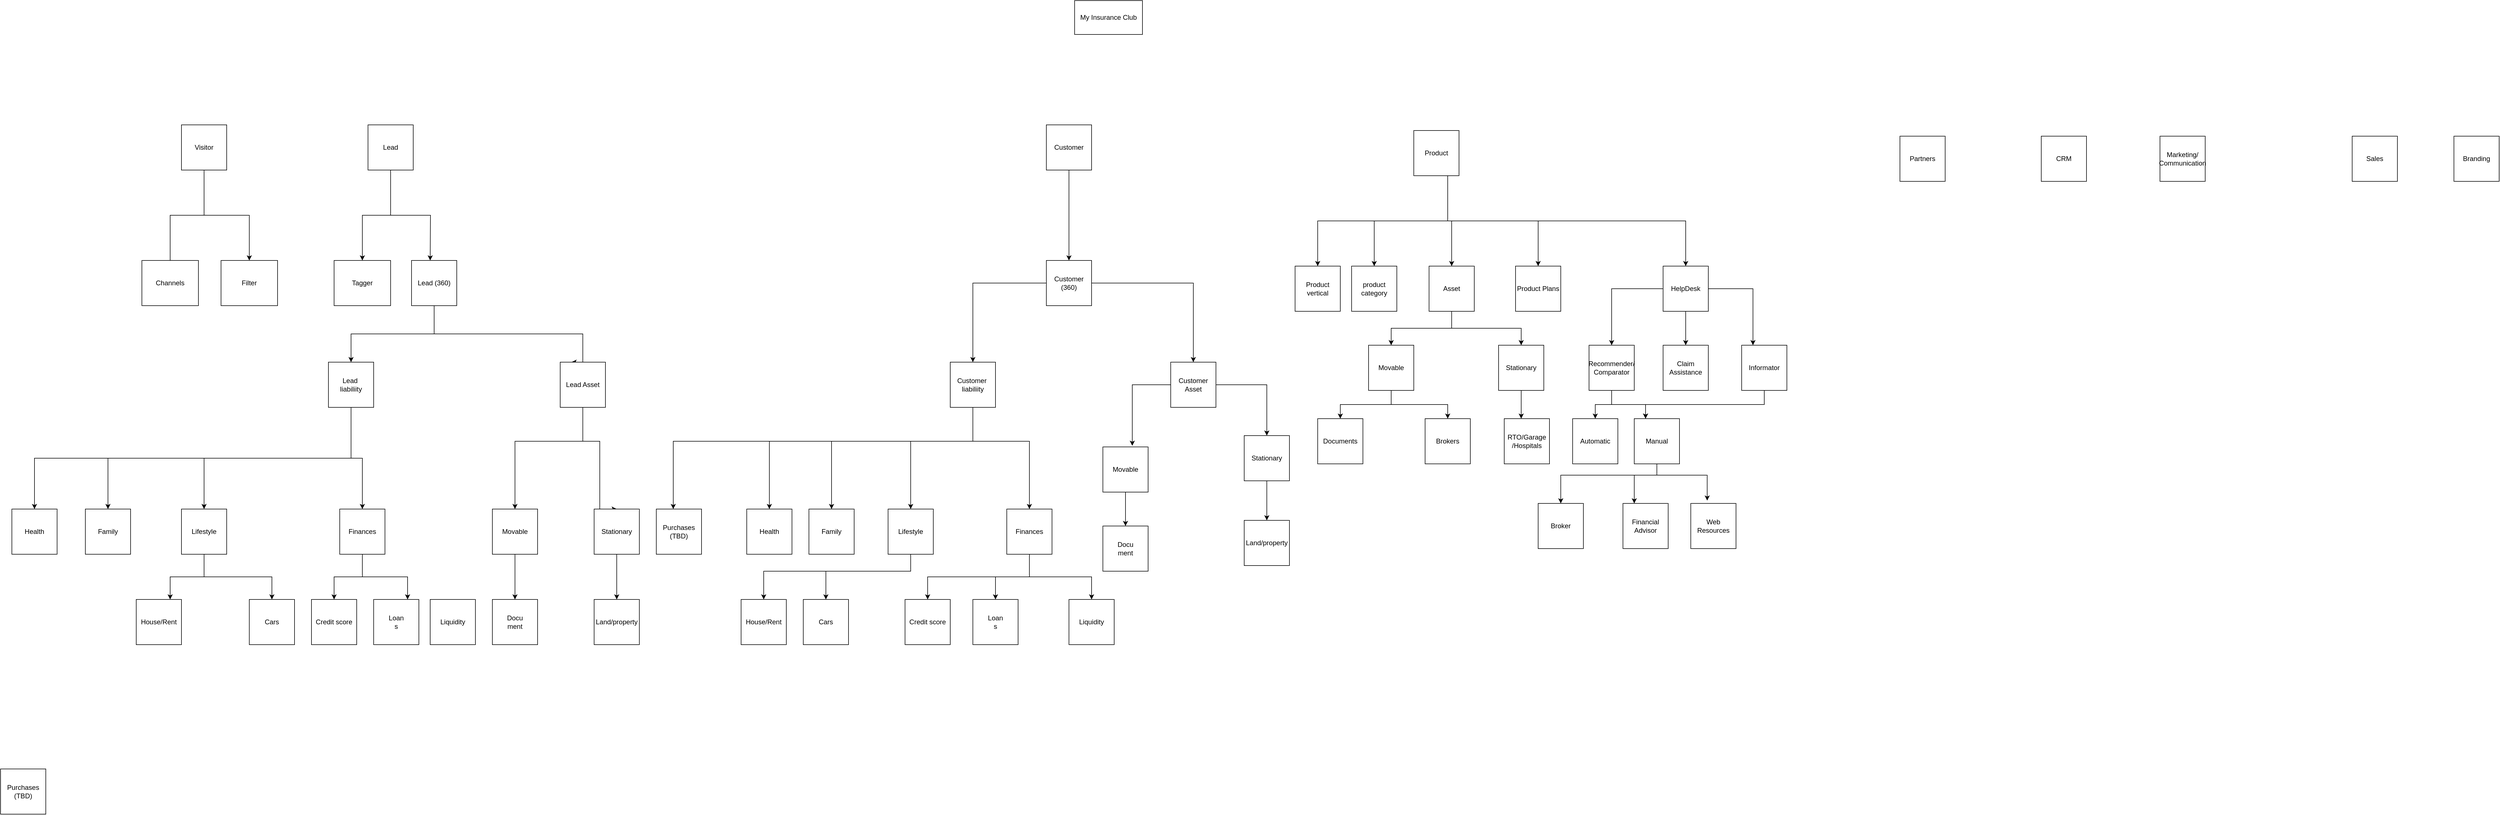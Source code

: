 <mxfile version="14.9.2" type="github">
  <diagram id="mZdlwU7jlDLjAiMPSqdT" name="Page-1">
    <mxGraphModel dx="2840" dy="614" grid="1" gridSize="10" guides="1" tooltips="1" connect="1" arrows="1" fold="1" page="1" pageScale="1" pageWidth="827" pageHeight="1169" math="0" shadow="0">
      <root>
        <mxCell id="0" />
        <mxCell id="1" parent="0" />
        <mxCell id="q9cqNyUcdMTlX4wkFxrB-41" style="edgeStyle=orthogonalEdgeStyle;rounded=0;orthogonalLoop=1;jettySize=auto;html=1;" edge="1" parent="1">
          <mxGeometry relative="1" as="geometry">
            <mxPoint x="-780" y="390" as="sourcePoint" />
            <mxPoint x="-840" y="500" as="targetPoint" />
            <Array as="points">
              <mxPoint x="-780" y="400" />
              <mxPoint x="-840" y="400" />
            </Array>
          </mxGeometry>
        </mxCell>
        <mxCell id="q9cqNyUcdMTlX4wkFxrB-42" style="edgeStyle=orthogonalEdgeStyle;rounded=0;orthogonalLoop=1;jettySize=auto;html=1;exitX=0.5;exitY=1;exitDx=0;exitDy=0;" edge="1" parent="1" source="q9cqNyUcdMTlX4wkFxrB-11" target="q9cqNyUcdMTlX4wkFxrB-38">
          <mxGeometry relative="1" as="geometry" />
        </mxCell>
        <mxCell id="q9cqNyUcdMTlX4wkFxrB-11" value="Visitor" style="rounded=0;whiteSpace=wrap;html=1;" vertex="1" parent="1">
          <mxGeometry x="-820" y="240" width="80" height="80" as="geometry" />
        </mxCell>
        <mxCell id="q9cqNyUcdMTlX4wkFxrB-70" style="edgeStyle=orthogonalEdgeStyle;rounded=0;orthogonalLoop=1;jettySize=auto;html=1;exitX=0.5;exitY=1;exitDx=0;exitDy=0;" edge="1" parent="1" source="q9cqNyUcdMTlX4wkFxrB-13" target="q9cqNyUcdMTlX4wkFxrB-49">
          <mxGeometry relative="1" as="geometry" />
        </mxCell>
        <mxCell id="q9cqNyUcdMTlX4wkFxrB-13" value="Customer" style="whiteSpace=wrap;html=1;aspect=fixed;" vertex="1" parent="1">
          <mxGeometry x="710" y="240" width="80" height="80" as="geometry" />
        </mxCell>
        <mxCell id="q9cqNyUcdMTlX4wkFxrB-14" value="My Insurance Club" style="rounded=0;whiteSpace=wrap;html=1;" vertex="1" parent="1">
          <mxGeometry x="760" y="20" width="120" height="60" as="geometry" />
        </mxCell>
        <mxCell id="q9cqNyUcdMTlX4wkFxrB-62" style="edgeStyle=orthogonalEdgeStyle;rounded=0;orthogonalLoop=1;jettySize=auto;html=1;exitX=0.75;exitY=1;exitDx=0;exitDy=0;" edge="1" parent="1" source="q9cqNyUcdMTlX4wkFxrB-16" target="q9cqNyUcdMTlX4wkFxrB-53">
          <mxGeometry relative="1" as="geometry" />
        </mxCell>
        <mxCell id="q9cqNyUcdMTlX4wkFxrB-63" style="edgeStyle=orthogonalEdgeStyle;rounded=0;orthogonalLoop=1;jettySize=auto;html=1;exitX=0.75;exitY=1;exitDx=0;exitDy=0;" edge="1" parent="1" source="q9cqNyUcdMTlX4wkFxrB-16" target="q9cqNyUcdMTlX4wkFxrB-54">
          <mxGeometry relative="1" as="geometry" />
        </mxCell>
        <mxCell id="q9cqNyUcdMTlX4wkFxrB-64" style="edgeStyle=orthogonalEdgeStyle;rounded=0;orthogonalLoop=1;jettySize=auto;html=1;exitX=0.75;exitY=1;exitDx=0;exitDy=0;" edge="1" parent="1" source="q9cqNyUcdMTlX4wkFxrB-16" target="q9cqNyUcdMTlX4wkFxrB-55">
          <mxGeometry relative="1" as="geometry">
            <Array as="points">
              <mxPoint x="1420" y="410" />
              <mxPoint x="1427" y="410" />
            </Array>
          </mxGeometry>
        </mxCell>
        <mxCell id="q9cqNyUcdMTlX4wkFxrB-65" style="edgeStyle=orthogonalEdgeStyle;rounded=0;orthogonalLoop=1;jettySize=auto;html=1;exitX=0.75;exitY=1;exitDx=0;exitDy=0;" edge="1" parent="1" source="q9cqNyUcdMTlX4wkFxrB-16" target="q9cqNyUcdMTlX4wkFxrB-61">
          <mxGeometry relative="1" as="geometry">
            <Array as="points">
              <mxPoint x="1420" y="410" />
              <mxPoint x="1580" y="410" />
            </Array>
          </mxGeometry>
        </mxCell>
        <mxCell id="q9cqNyUcdMTlX4wkFxrB-92" style="edgeStyle=orthogonalEdgeStyle;rounded=0;orthogonalLoop=1;jettySize=auto;html=1;" edge="1" parent="1" source="q9cqNyUcdMTlX4wkFxrB-16" target="q9cqNyUcdMTlX4wkFxrB-75">
          <mxGeometry relative="1" as="geometry">
            <Array as="points">
              <mxPoint x="1420" y="410" />
              <mxPoint x="1841" y="410" />
            </Array>
          </mxGeometry>
        </mxCell>
        <mxCell id="q9cqNyUcdMTlX4wkFxrB-16" value="Product" style="whiteSpace=wrap;html=1;aspect=fixed;" vertex="1" parent="1">
          <mxGeometry x="1360" y="250" width="80" height="80" as="geometry" />
        </mxCell>
        <mxCell id="q9cqNyUcdMTlX4wkFxrB-17" value="Partners" style="whiteSpace=wrap;html=1;aspect=fixed;" vertex="1" parent="1">
          <mxGeometry x="2220" y="260" width="80" height="80" as="geometry" />
        </mxCell>
        <mxCell id="q9cqNyUcdMTlX4wkFxrB-68" style="edgeStyle=orthogonalEdgeStyle;rounded=0;orthogonalLoop=1;jettySize=auto;html=1;exitX=0.5;exitY=1;exitDx=0;exitDy=0;entryX=0.5;entryY=0;entryDx=0;entryDy=0;" edge="1" parent="1" source="q9cqNyUcdMTlX4wkFxrB-18" target="q9cqNyUcdMTlX4wkFxrB-43">
          <mxGeometry relative="1" as="geometry" />
        </mxCell>
        <mxCell id="q9cqNyUcdMTlX4wkFxrB-69" style="edgeStyle=orthogonalEdgeStyle;rounded=0;orthogonalLoop=1;jettySize=auto;html=1;exitX=0.5;exitY=1;exitDx=0;exitDy=0;" edge="1" parent="1" source="q9cqNyUcdMTlX4wkFxrB-18">
          <mxGeometry relative="1" as="geometry">
            <mxPoint x="-380" y="480" as="targetPoint" />
          </mxGeometry>
        </mxCell>
        <mxCell id="q9cqNyUcdMTlX4wkFxrB-18" value="Lead" style="whiteSpace=wrap;html=1;aspect=fixed;" vertex="1" parent="1">
          <mxGeometry x="-490" y="240" width="80" height="80" as="geometry" />
        </mxCell>
        <mxCell id="q9cqNyUcdMTlX4wkFxrB-30" value="CRM" style="whiteSpace=wrap;html=1;aspect=fixed;" vertex="1" parent="1">
          <mxGeometry x="2470" y="260" width="80" height="80" as="geometry" />
        </mxCell>
        <mxCell id="q9cqNyUcdMTlX4wkFxrB-34" value="Marketing/&lt;br&gt;Communication" style="whiteSpace=wrap;html=1;aspect=fixed;" vertex="1" parent="1">
          <mxGeometry x="2680" y="260" width="80" height="80" as="geometry" />
        </mxCell>
        <mxCell id="q9cqNyUcdMTlX4wkFxrB-36" value="Channels" style="rounded=0;whiteSpace=wrap;html=1;" vertex="1" parent="1">
          <mxGeometry x="-890" y="480" width="100" height="80" as="geometry" />
        </mxCell>
        <mxCell id="q9cqNyUcdMTlX4wkFxrB-38" value="Filter" style="rounded=0;whiteSpace=wrap;html=1;" vertex="1" parent="1">
          <mxGeometry x="-750" y="480" width="100" height="80" as="geometry" />
        </mxCell>
        <mxCell id="q9cqNyUcdMTlX4wkFxrB-43" value="Tagger" style="rounded=0;whiteSpace=wrap;html=1;" vertex="1" parent="1">
          <mxGeometry x="-550" y="480" width="100" height="80" as="geometry" />
        </mxCell>
        <mxCell id="q9cqNyUcdMTlX4wkFxrB-97" style="edgeStyle=orthogonalEdgeStyle;rounded=0;orthogonalLoop=1;jettySize=auto;html=1;" edge="1" parent="1" source="q9cqNyUcdMTlX4wkFxrB-49" target="q9cqNyUcdMTlX4wkFxrB-94">
          <mxGeometry relative="1" as="geometry" />
        </mxCell>
        <mxCell id="q9cqNyUcdMTlX4wkFxrB-125" style="edgeStyle=orthogonalEdgeStyle;rounded=0;orthogonalLoop=1;jettySize=auto;html=1;" edge="1" parent="1" source="q9cqNyUcdMTlX4wkFxrB-49" target="q9cqNyUcdMTlX4wkFxrB-95">
          <mxGeometry relative="1" as="geometry" />
        </mxCell>
        <mxCell id="q9cqNyUcdMTlX4wkFxrB-49" value="Customer (360)" style="whiteSpace=wrap;html=1;aspect=fixed;" vertex="1" parent="1">
          <mxGeometry x="710" y="480" width="80" height="80" as="geometry" />
        </mxCell>
        <mxCell id="q9cqNyUcdMTlX4wkFxrB-52" value="Sales" style="whiteSpace=wrap;html=1;aspect=fixed;" vertex="1" parent="1">
          <mxGeometry x="3020" y="260" width="80" height="80" as="geometry" />
        </mxCell>
        <mxCell id="q9cqNyUcdMTlX4wkFxrB-53" value="Product vertical" style="whiteSpace=wrap;html=1;aspect=fixed;" vertex="1" parent="1">
          <mxGeometry x="1150" y="490" width="80" height="80" as="geometry" />
        </mxCell>
        <mxCell id="q9cqNyUcdMTlX4wkFxrB-54" value="product category" style="whiteSpace=wrap;html=1;aspect=fixed;" vertex="1" parent="1">
          <mxGeometry x="1250" y="490" width="80" height="80" as="geometry" />
        </mxCell>
        <mxCell id="q9cqNyUcdMTlX4wkFxrB-66" style="edgeStyle=orthogonalEdgeStyle;rounded=0;orthogonalLoop=1;jettySize=auto;html=1;exitX=0.5;exitY=1;exitDx=0;exitDy=0;" edge="1" parent="1" source="q9cqNyUcdMTlX4wkFxrB-55" target="q9cqNyUcdMTlX4wkFxrB-56">
          <mxGeometry relative="1" as="geometry" />
        </mxCell>
        <mxCell id="q9cqNyUcdMTlX4wkFxrB-67" style="edgeStyle=orthogonalEdgeStyle;rounded=0;orthogonalLoop=1;jettySize=auto;html=1;exitX=0.5;exitY=1;exitDx=0;exitDy=0;entryX=0.5;entryY=0;entryDx=0;entryDy=0;" edge="1" parent="1" source="q9cqNyUcdMTlX4wkFxrB-55" target="q9cqNyUcdMTlX4wkFxrB-57">
          <mxGeometry relative="1" as="geometry" />
        </mxCell>
        <mxCell id="q9cqNyUcdMTlX4wkFxrB-55" value="Asset" style="whiteSpace=wrap;html=1;aspect=fixed;" vertex="1" parent="1">
          <mxGeometry x="1387" y="490" width="80" height="80" as="geometry" />
        </mxCell>
        <mxCell id="q9cqNyUcdMTlX4wkFxrB-71" style="edgeStyle=orthogonalEdgeStyle;rounded=0;orthogonalLoop=1;jettySize=auto;html=1;exitX=0.5;exitY=1;exitDx=0;exitDy=0;entryX=0.5;entryY=0;entryDx=0;entryDy=0;" edge="1" parent="1" source="q9cqNyUcdMTlX4wkFxrB-56" target="q9cqNyUcdMTlX4wkFxrB-58">
          <mxGeometry relative="1" as="geometry" />
        </mxCell>
        <mxCell id="q9cqNyUcdMTlX4wkFxrB-72" style="edgeStyle=orthogonalEdgeStyle;rounded=0;orthogonalLoop=1;jettySize=auto;html=1;exitX=0.5;exitY=1;exitDx=0;exitDy=0;entryX=0.5;entryY=0;entryDx=0;entryDy=0;" edge="1" parent="1" source="q9cqNyUcdMTlX4wkFxrB-56" target="q9cqNyUcdMTlX4wkFxrB-59">
          <mxGeometry relative="1" as="geometry" />
        </mxCell>
        <mxCell id="q9cqNyUcdMTlX4wkFxrB-56" value="Movable" style="whiteSpace=wrap;html=1;aspect=fixed;" vertex="1" parent="1">
          <mxGeometry x="1280" y="630" width="80" height="80" as="geometry" />
        </mxCell>
        <mxCell id="q9cqNyUcdMTlX4wkFxrB-74" style="edgeStyle=orthogonalEdgeStyle;rounded=0;orthogonalLoop=1;jettySize=auto;html=1;exitX=0.5;exitY=1;exitDx=0;exitDy=0;entryX=0.375;entryY=0;entryDx=0;entryDy=0;entryPerimeter=0;" edge="1" parent="1" source="q9cqNyUcdMTlX4wkFxrB-57" target="q9cqNyUcdMTlX4wkFxrB-60">
          <mxGeometry relative="1" as="geometry" />
        </mxCell>
        <mxCell id="q9cqNyUcdMTlX4wkFxrB-57" value="Stationary" style="whiteSpace=wrap;html=1;aspect=fixed;" vertex="1" parent="1">
          <mxGeometry x="1510" y="630" width="80" height="80" as="geometry" />
        </mxCell>
        <mxCell id="q9cqNyUcdMTlX4wkFxrB-58" value="Documents" style="whiteSpace=wrap;html=1;aspect=fixed;" vertex="1" parent="1">
          <mxGeometry x="1190" y="760" width="80" height="80" as="geometry" />
        </mxCell>
        <mxCell id="q9cqNyUcdMTlX4wkFxrB-59" value="Brokers" style="whiteSpace=wrap;html=1;aspect=fixed;" vertex="1" parent="1">
          <mxGeometry x="1380" y="760" width="80" height="80" as="geometry" />
        </mxCell>
        <mxCell id="q9cqNyUcdMTlX4wkFxrB-60" value="RTO/Garage&lt;br&gt;/Hospitals" style="whiteSpace=wrap;html=1;aspect=fixed;" vertex="1" parent="1">
          <mxGeometry x="1520" y="760" width="80" height="80" as="geometry" />
        </mxCell>
        <mxCell id="q9cqNyUcdMTlX4wkFxrB-61" value="Product Plans" style="whiteSpace=wrap;html=1;aspect=fixed;" vertex="1" parent="1">
          <mxGeometry x="1540" y="490" width="80" height="80" as="geometry" />
        </mxCell>
        <mxCell id="q9cqNyUcdMTlX4wkFxrB-89" style="edgeStyle=orthogonalEdgeStyle;rounded=0;orthogonalLoop=1;jettySize=auto;html=1;" edge="1" parent="1" source="q9cqNyUcdMTlX4wkFxrB-75" target="q9cqNyUcdMTlX4wkFxrB-77">
          <mxGeometry relative="1" as="geometry" />
        </mxCell>
        <mxCell id="q9cqNyUcdMTlX4wkFxrB-90" style="edgeStyle=orthogonalEdgeStyle;rounded=0;orthogonalLoop=1;jettySize=auto;html=1;entryX=0.5;entryY=0;entryDx=0;entryDy=0;" edge="1" parent="1" source="q9cqNyUcdMTlX4wkFxrB-75" target="q9cqNyUcdMTlX4wkFxrB-76">
          <mxGeometry relative="1" as="geometry" />
        </mxCell>
        <mxCell id="q9cqNyUcdMTlX4wkFxrB-91" style="edgeStyle=orthogonalEdgeStyle;rounded=0;orthogonalLoop=1;jettySize=auto;html=1;entryX=0.25;entryY=0;entryDx=0;entryDy=0;" edge="1" parent="1" source="q9cqNyUcdMTlX4wkFxrB-75" target="q9cqNyUcdMTlX4wkFxrB-80">
          <mxGeometry relative="1" as="geometry" />
        </mxCell>
        <mxCell id="q9cqNyUcdMTlX4wkFxrB-75" value="HelpDesk" style="whiteSpace=wrap;html=1;aspect=fixed;" vertex="1" parent="1">
          <mxGeometry x="1801" y="490" width="80" height="80" as="geometry" />
        </mxCell>
        <mxCell id="q9cqNyUcdMTlX4wkFxrB-81" style="edgeStyle=orthogonalEdgeStyle;rounded=0;orthogonalLoop=1;jettySize=auto;html=1;exitX=0.5;exitY=1;exitDx=0;exitDy=0;entryX=0.5;entryY=0;entryDx=0;entryDy=0;" edge="1" parent="1" source="q9cqNyUcdMTlX4wkFxrB-76" target="q9cqNyUcdMTlX4wkFxrB-78">
          <mxGeometry relative="1" as="geometry" />
        </mxCell>
        <mxCell id="q9cqNyUcdMTlX4wkFxrB-82" style="edgeStyle=orthogonalEdgeStyle;rounded=0;orthogonalLoop=1;jettySize=auto;html=1;exitX=0.5;exitY=1;exitDx=0;exitDy=0;entryX=0.25;entryY=0;entryDx=0;entryDy=0;" edge="1" parent="1" source="q9cqNyUcdMTlX4wkFxrB-76" target="q9cqNyUcdMTlX4wkFxrB-79">
          <mxGeometry relative="1" as="geometry" />
        </mxCell>
        <mxCell id="q9cqNyUcdMTlX4wkFxrB-76" value="Recommender/&lt;br&gt;Comparator" style="whiteSpace=wrap;html=1;aspect=fixed;" vertex="1" parent="1">
          <mxGeometry x="1670" y="630" width="80" height="80" as="geometry" />
        </mxCell>
        <mxCell id="q9cqNyUcdMTlX4wkFxrB-77" value="Claim Assistance" style="whiteSpace=wrap;html=1;aspect=fixed;" vertex="1" parent="1">
          <mxGeometry x="1801" y="630" width="80" height="80" as="geometry" />
        </mxCell>
        <mxCell id="q9cqNyUcdMTlX4wkFxrB-78" value="Automatic" style="whiteSpace=wrap;html=1;aspect=fixed;" vertex="1" parent="1">
          <mxGeometry x="1641" y="760" width="80" height="80" as="geometry" />
        </mxCell>
        <mxCell id="q9cqNyUcdMTlX4wkFxrB-86" style="edgeStyle=orthogonalEdgeStyle;rounded=0;orthogonalLoop=1;jettySize=auto;html=1;exitX=0.5;exitY=1;exitDx=0;exitDy=0;entryX=0.5;entryY=0;entryDx=0;entryDy=0;" edge="1" parent="1" source="q9cqNyUcdMTlX4wkFxrB-79" target="q9cqNyUcdMTlX4wkFxrB-83">
          <mxGeometry relative="1" as="geometry">
            <Array as="points">
              <mxPoint x="1790" y="860" />
              <mxPoint x="1620" y="860" />
            </Array>
          </mxGeometry>
        </mxCell>
        <mxCell id="q9cqNyUcdMTlX4wkFxrB-87" style="edgeStyle=orthogonalEdgeStyle;rounded=0;orthogonalLoop=1;jettySize=auto;html=1;exitX=0.5;exitY=1;exitDx=0;exitDy=0;entryX=0.25;entryY=0;entryDx=0;entryDy=0;" edge="1" parent="1" source="q9cqNyUcdMTlX4wkFxrB-79" target="q9cqNyUcdMTlX4wkFxrB-84">
          <mxGeometry relative="1" as="geometry">
            <Array as="points">
              <mxPoint x="1790" y="860" />
              <mxPoint x="1750" y="860" />
            </Array>
          </mxGeometry>
        </mxCell>
        <mxCell id="q9cqNyUcdMTlX4wkFxrB-93" style="edgeStyle=orthogonalEdgeStyle;rounded=0;orthogonalLoop=1;jettySize=auto;html=1;entryX=0.363;entryY=-0.062;entryDx=0;entryDy=0;entryPerimeter=0;" edge="1" parent="1" source="q9cqNyUcdMTlX4wkFxrB-79" target="q9cqNyUcdMTlX4wkFxrB-85">
          <mxGeometry relative="1" as="geometry">
            <Array as="points">
              <mxPoint x="1790" y="860" />
              <mxPoint x="1879" y="860" />
            </Array>
          </mxGeometry>
        </mxCell>
        <mxCell id="q9cqNyUcdMTlX4wkFxrB-79" value="Manual" style="whiteSpace=wrap;html=1;aspect=fixed;" vertex="1" parent="1">
          <mxGeometry x="1750" y="760" width="80" height="80" as="geometry" />
        </mxCell>
        <mxCell id="q9cqNyUcdMTlX4wkFxrB-88" style="edgeStyle=orthogonalEdgeStyle;rounded=0;orthogonalLoop=1;jettySize=auto;html=1;exitX=0.5;exitY=1;exitDx=0;exitDy=0;entryX=0.25;entryY=0;entryDx=0;entryDy=0;" edge="1" parent="1" source="q9cqNyUcdMTlX4wkFxrB-80" target="q9cqNyUcdMTlX4wkFxrB-79">
          <mxGeometry relative="1" as="geometry" />
        </mxCell>
        <mxCell id="q9cqNyUcdMTlX4wkFxrB-80" value="Informator" style="whiteSpace=wrap;html=1;aspect=fixed;" vertex="1" parent="1">
          <mxGeometry x="1940" y="630" width="80" height="80" as="geometry" />
        </mxCell>
        <mxCell id="q9cqNyUcdMTlX4wkFxrB-83" value="Broker" style="whiteSpace=wrap;html=1;aspect=fixed;" vertex="1" parent="1">
          <mxGeometry x="1580" y="910" width="80" height="80" as="geometry" />
        </mxCell>
        <mxCell id="q9cqNyUcdMTlX4wkFxrB-84" value="Financial Advisor" style="whiteSpace=wrap;html=1;aspect=fixed;" vertex="1" parent="1">
          <mxGeometry x="1730" y="910" width="80" height="80" as="geometry" />
        </mxCell>
        <mxCell id="q9cqNyUcdMTlX4wkFxrB-85" value="Web Resources" style="whiteSpace=wrap;html=1;aspect=fixed;" vertex="1" parent="1">
          <mxGeometry x="1850" y="910" width="80" height="80" as="geometry" />
        </mxCell>
        <mxCell id="q9cqNyUcdMTlX4wkFxrB-110" style="edgeStyle=orthogonalEdgeStyle;rounded=0;orthogonalLoop=1;jettySize=auto;html=1;" edge="1" parent="1" source="q9cqNyUcdMTlX4wkFxrB-94" target="q9cqNyUcdMTlX4wkFxrB-109">
          <mxGeometry relative="1" as="geometry">
            <Array as="points">
              <mxPoint x="580" y="800" />
              <mxPoint x="220" y="800" />
              <mxPoint x="220" y="960" />
            </Array>
          </mxGeometry>
        </mxCell>
        <mxCell id="q9cqNyUcdMTlX4wkFxrB-111" style="edgeStyle=orthogonalEdgeStyle;rounded=0;orthogonalLoop=1;jettySize=auto;html=1;entryX=0.5;entryY=0;entryDx=0;entryDy=0;" edge="1" parent="1" source="q9cqNyUcdMTlX4wkFxrB-94" target="q9cqNyUcdMTlX4wkFxrB-105">
          <mxGeometry relative="1" as="geometry">
            <Array as="points">
              <mxPoint x="580" y="800" />
              <mxPoint x="330" y="800" />
            </Array>
          </mxGeometry>
        </mxCell>
        <mxCell id="q9cqNyUcdMTlX4wkFxrB-112" style="edgeStyle=orthogonalEdgeStyle;rounded=0;orthogonalLoop=1;jettySize=auto;html=1;entryX=0.5;entryY=0;entryDx=0;entryDy=0;" edge="1" parent="1" source="q9cqNyUcdMTlX4wkFxrB-94" target="q9cqNyUcdMTlX4wkFxrB-107">
          <mxGeometry relative="1" as="geometry">
            <Array as="points">
              <mxPoint x="580" y="800" />
              <mxPoint x="470" y="800" />
              <mxPoint x="470" y="920" />
            </Array>
          </mxGeometry>
        </mxCell>
        <mxCell id="q9cqNyUcdMTlX4wkFxrB-113" style="edgeStyle=orthogonalEdgeStyle;rounded=0;orthogonalLoop=1;jettySize=auto;html=1;" edge="1" parent="1" source="q9cqNyUcdMTlX4wkFxrB-94" target="q9cqNyUcdMTlX4wkFxrB-108">
          <mxGeometry relative="1" as="geometry">
            <Array as="points">
              <mxPoint x="580" y="800" />
              <mxPoint x="680" y="800" />
            </Array>
          </mxGeometry>
        </mxCell>
        <mxCell id="q9cqNyUcdMTlX4wkFxrB-126" style="edgeStyle=orthogonalEdgeStyle;rounded=0;orthogonalLoop=1;jettySize=auto;html=1;" edge="1" parent="1" source="q9cqNyUcdMTlX4wkFxrB-94" target="q9cqNyUcdMTlX4wkFxrB-124">
          <mxGeometry relative="1" as="geometry">
            <Array as="points">
              <mxPoint x="580" y="800" />
              <mxPoint x="50" y="800" />
            </Array>
          </mxGeometry>
        </mxCell>
        <mxCell id="q9cqNyUcdMTlX4wkFxrB-94" value="Customer&amp;nbsp;&lt;br&gt;liabiliity" style="whiteSpace=wrap;html=1;aspect=fixed;" vertex="1" parent="1">
          <mxGeometry x="540" y="660" width="80" height="80" as="geometry" />
        </mxCell>
        <mxCell id="q9cqNyUcdMTlX4wkFxrB-114" style="edgeStyle=orthogonalEdgeStyle;rounded=0;orthogonalLoop=1;jettySize=auto;html=1;entryX=0.65;entryY=-0.025;entryDx=0;entryDy=0;entryPerimeter=0;" edge="1" parent="1" source="q9cqNyUcdMTlX4wkFxrB-95" target="q9cqNyUcdMTlX4wkFxrB-99">
          <mxGeometry relative="1" as="geometry" />
        </mxCell>
        <mxCell id="q9cqNyUcdMTlX4wkFxrB-115" style="edgeStyle=orthogonalEdgeStyle;rounded=0;orthogonalLoop=1;jettySize=auto;html=1;entryX=0.5;entryY=0;entryDx=0;entryDy=0;" edge="1" parent="1" source="q9cqNyUcdMTlX4wkFxrB-95" target="q9cqNyUcdMTlX4wkFxrB-100">
          <mxGeometry relative="1" as="geometry" />
        </mxCell>
        <mxCell id="q9cqNyUcdMTlX4wkFxrB-95" value="Customer Asset" style="whiteSpace=wrap;html=1;aspect=fixed;" vertex="1" parent="1">
          <mxGeometry x="930" y="660" width="80" height="80" as="geometry" />
        </mxCell>
        <mxCell id="q9cqNyUcdMTlX4wkFxrB-116" style="edgeStyle=orthogonalEdgeStyle;rounded=0;orthogonalLoop=1;jettySize=auto;html=1;entryX=0.5;entryY=0;entryDx=0;entryDy=0;" edge="1" parent="1" source="q9cqNyUcdMTlX4wkFxrB-99" target="q9cqNyUcdMTlX4wkFxrB-104">
          <mxGeometry relative="1" as="geometry" />
        </mxCell>
        <mxCell id="q9cqNyUcdMTlX4wkFxrB-99" value="Movable" style="whiteSpace=wrap;html=1;aspect=fixed;" vertex="1" parent="1">
          <mxGeometry x="810" y="810" width="80" height="80" as="geometry" />
        </mxCell>
        <mxCell id="q9cqNyUcdMTlX4wkFxrB-117" style="edgeStyle=orthogonalEdgeStyle;rounded=0;orthogonalLoop=1;jettySize=auto;html=1;entryX=0.5;entryY=0;entryDx=0;entryDy=0;" edge="1" parent="1" source="q9cqNyUcdMTlX4wkFxrB-100" target="q9cqNyUcdMTlX4wkFxrB-101">
          <mxGeometry relative="1" as="geometry" />
        </mxCell>
        <mxCell id="q9cqNyUcdMTlX4wkFxrB-100" value="Stationary" style="whiteSpace=wrap;html=1;aspect=fixed;" vertex="1" parent="1">
          <mxGeometry x="1060" y="790" width="80" height="80" as="geometry" />
        </mxCell>
        <mxCell id="q9cqNyUcdMTlX4wkFxrB-101" value="Land/property" style="whiteSpace=wrap;html=1;aspect=fixed;" vertex="1" parent="1">
          <mxGeometry x="1060" y="940" width="80" height="80" as="geometry" />
        </mxCell>
        <mxCell id="q9cqNyUcdMTlX4wkFxrB-102" value="Branding" style="whiteSpace=wrap;html=1;aspect=fixed;" vertex="1" parent="1">
          <mxGeometry x="3200" y="260" width="80" height="80" as="geometry" />
        </mxCell>
        <mxCell id="q9cqNyUcdMTlX4wkFxrB-104" value="Docu&lt;span style=&quot;color: rgba(0 , 0 , 0 , 0) ; font-family: monospace ; font-size: 0px&quot;&gt;%3CmxGraphModel%3E%3Croot%3E%3CmxCell%20id%3D%220%22%2F%3E%3CmxCell%20id%3D%221%22%20parent%3D%220%22%2F%3E%3CmxCell%20id%3D%222%22%20value%3D%22Movable%22%20style%3D%22whiteSpace%3Dwrap%3Bhtml%3D1%3Baspect%3Dfixed%3B%22%20vertex%3D%221%22%20parent%3D%221%22%3E%3CmxGeometry%20x%3D%22540%22%20y%3D%22800%22%20width%3D%2280%22%20height%3D%2280%22%20as%3D%22geometry%22%2F%3E%3C%2FmxCell%3E%3C%2Froot%3E%3C%2FmxGraphModel%3E&lt;/span&gt;&lt;br&gt;ment" style="whiteSpace=wrap;html=1;aspect=fixed;" vertex="1" parent="1">
          <mxGeometry x="810" y="950" width="80" height="80" as="geometry" />
        </mxCell>
        <mxCell id="q9cqNyUcdMTlX4wkFxrB-105" value="Family" style="whiteSpace=wrap;html=1;aspect=fixed;" vertex="1" parent="1">
          <mxGeometry x="290" y="920" width="80" height="80" as="geometry" />
        </mxCell>
        <mxCell id="q9cqNyUcdMTlX4wkFxrB-129" style="edgeStyle=orthogonalEdgeStyle;rounded=0;orthogonalLoop=1;jettySize=auto;html=1;" edge="1" parent="1" source="q9cqNyUcdMTlX4wkFxrB-107" target="q9cqNyUcdMTlX4wkFxrB-128">
          <mxGeometry relative="1" as="geometry">
            <Array as="points">
              <mxPoint x="470" y="1030" />
              <mxPoint x="210" y="1030" />
            </Array>
          </mxGeometry>
        </mxCell>
        <mxCell id="q9cqNyUcdMTlX4wkFxrB-130" style="edgeStyle=orthogonalEdgeStyle;rounded=0;orthogonalLoop=1;jettySize=auto;html=1;" edge="1" parent="1" source="q9cqNyUcdMTlX4wkFxrB-107" target="q9cqNyUcdMTlX4wkFxrB-127">
          <mxGeometry relative="1" as="geometry">
            <Array as="points">
              <mxPoint x="470" y="1030" />
              <mxPoint x="320" y="1030" />
            </Array>
          </mxGeometry>
        </mxCell>
        <mxCell id="q9cqNyUcdMTlX4wkFxrB-107" value="Lifestyle" style="whiteSpace=wrap;html=1;aspect=fixed;" vertex="1" parent="1">
          <mxGeometry x="430" y="920" width="80" height="80" as="geometry" />
        </mxCell>
        <mxCell id="q9cqNyUcdMTlX4wkFxrB-121" style="edgeStyle=orthogonalEdgeStyle;rounded=0;orthogonalLoop=1;jettySize=auto;html=1;" edge="1" parent="1" source="q9cqNyUcdMTlX4wkFxrB-108" target="q9cqNyUcdMTlX4wkFxrB-118">
          <mxGeometry relative="1" as="geometry">
            <Array as="points">
              <mxPoint x="680" y="1040" />
              <mxPoint x="500" y="1040" />
            </Array>
          </mxGeometry>
        </mxCell>
        <mxCell id="q9cqNyUcdMTlX4wkFxrB-122" style="edgeStyle=orthogonalEdgeStyle;rounded=0;orthogonalLoop=1;jettySize=auto;html=1;" edge="1" parent="1" source="q9cqNyUcdMTlX4wkFxrB-108" target="q9cqNyUcdMTlX4wkFxrB-119">
          <mxGeometry relative="1" as="geometry" />
        </mxCell>
        <mxCell id="q9cqNyUcdMTlX4wkFxrB-123" style="edgeStyle=orthogonalEdgeStyle;rounded=0;orthogonalLoop=1;jettySize=auto;html=1;" edge="1" parent="1" source="q9cqNyUcdMTlX4wkFxrB-108" target="q9cqNyUcdMTlX4wkFxrB-120">
          <mxGeometry relative="1" as="geometry">
            <Array as="points">
              <mxPoint x="580" y="1040" />
              <mxPoint x="730" y="1040" />
            </Array>
          </mxGeometry>
        </mxCell>
        <mxCell id="q9cqNyUcdMTlX4wkFxrB-108" value="Finances" style="whiteSpace=wrap;html=1;aspect=fixed;" vertex="1" parent="1">
          <mxGeometry x="640" y="920" width="80" height="80" as="geometry" />
        </mxCell>
        <mxCell id="q9cqNyUcdMTlX4wkFxrB-109" value="Health" style="whiteSpace=wrap;html=1;aspect=fixed;" vertex="1" parent="1">
          <mxGeometry x="180" y="920" width="80" height="80" as="geometry" />
        </mxCell>
        <mxCell id="q9cqNyUcdMTlX4wkFxrB-118" value="Credit score" style="whiteSpace=wrap;html=1;aspect=fixed;" vertex="1" parent="1">
          <mxGeometry x="460" y="1080" width="80" height="80" as="geometry" />
        </mxCell>
        <mxCell id="q9cqNyUcdMTlX4wkFxrB-119" value="Loan&lt;span style=&quot;color: rgba(0 , 0 , 0 , 0) ; font-family: monospace ; font-size: 0px&quot;&gt;%3CmxGraphModel%3E%3Croot%3E%3CmxCell%20id%3D%220%22%2F%3E%3CmxCell%20id%3D%221%22%20parent%3D%220%22%2F%3E%3CmxCell%20id%3D%222%22%20value%3D%22Cbill%22%20style%3D%22whiteSpace%3Dwrap%3Bhtml%3D1%3Baspect%3Dfixed%3B%22%20vertex%3D%221%22%20parent%3D%221%22%3E%3CmxGeometry%20x%3D%22460%22%20y%3D%221080%22%20width%3D%2280%22%20height%3D%2280%22%20as%3D%22geometry%22%2F%3E%3C%2FmxCell%3E%3C%2Froot%3E%3C%2FmxGraphModel%3E&lt;/span&gt;&lt;br&gt;s" style="whiteSpace=wrap;html=1;aspect=fixed;" vertex="1" parent="1">
          <mxGeometry x="580" y="1080" width="80" height="80" as="geometry" />
        </mxCell>
        <mxCell id="q9cqNyUcdMTlX4wkFxrB-120" value="Liquidity" style="whiteSpace=wrap;html=1;aspect=fixed;" vertex="1" parent="1">
          <mxGeometry x="750" y="1080" width="80" height="80" as="geometry" />
        </mxCell>
        <mxCell id="q9cqNyUcdMTlX4wkFxrB-124" value="Purchases&lt;br&gt;(TBD)" style="whiteSpace=wrap;html=1;aspect=fixed;" vertex="1" parent="1">
          <mxGeometry x="20" y="920" width="80" height="80" as="geometry" />
        </mxCell>
        <mxCell id="q9cqNyUcdMTlX4wkFxrB-127" value="Cars" style="whiteSpace=wrap;html=1;aspect=fixed;" vertex="1" parent="1">
          <mxGeometry x="280" y="1080" width="80" height="80" as="geometry" />
        </mxCell>
        <mxCell id="q9cqNyUcdMTlX4wkFxrB-128" value="House/Rent" style="whiteSpace=wrap;html=1;aspect=fixed;" vertex="1" parent="1">
          <mxGeometry x="170" y="1080" width="80" height="80" as="geometry" />
        </mxCell>
        <mxCell id="q9cqNyUcdMTlX4wkFxrB-165" style="edgeStyle=orthogonalEdgeStyle;rounded=0;orthogonalLoop=1;jettySize=auto;html=1;" edge="1" parent="1" source="q9cqNyUcdMTlX4wkFxrB-134" target="q9cqNyUcdMTlX4wkFxrB-140">
          <mxGeometry relative="1" as="geometry">
            <Array as="points">
              <mxPoint x="-373" y="610" />
              <mxPoint x="-520" y="610" />
            </Array>
          </mxGeometry>
        </mxCell>
        <mxCell id="q9cqNyUcdMTlX4wkFxrB-166" style="edgeStyle=orthogonalEdgeStyle;rounded=0;orthogonalLoop=1;jettySize=auto;html=1;entryX=0.25;entryY=0;entryDx=0;entryDy=0;" edge="1" parent="1" source="q9cqNyUcdMTlX4wkFxrB-134" target="q9cqNyUcdMTlX4wkFxrB-143">
          <mxGeometry relative="1" as="geometry">
            <Array as="points">
              <mxPoint x="-373" y="610" />
              <mxPoint x="-110" y="610" />
              <mxPoint x="-110" y="660" />
            </Array>
          </mxGeometry>
        </mxCell>
        <mxCell id="q9cqNyUcdMTlX4wkFxrB-134" value="Lead (360)" style="whiteSpace=wrap;html=1;aspect=fixed;" vertex="1" parent="1">
          <mxGeometry x="-413" y="480" width="80" height="80" as="geometry" />
        </mxCell>
        <mxCell id="q9cqNyUcdMTlX4wkFxrB-167" style="edgeStyle=orthogonalEdgeStyle;rounded=0;orthogonalLoop=1;jettySize=auto;html=1;exitX=0.5;exitY=1;exitDx=0;exitDy=0;entryX=0.5;entryY=0;entryDx=0;entryDy=0;" edge="1" parent="1" source="q9cqNyUcdMTlX4wkFxrB-140" target="q9cqNyUcdMTlX4wkFxrB-157">
          <mxGeometry relative="1" as="geometry" />
        </mxCell>
        <mxCell id="q9cqNyUcdMTlX4wkFxrB-168" style="edgeStyle=orthogonalEdgeStyle;rounded=0;orthogonalLoop=1;jettySize=auto;html=1;exitX=0.25;exitY=1;exitDx=0;exitDy=0;entryX=0.5;entryY=0;entryDx=0;entryDy=0;" edge="1" parent="1" source="q9cqNyUcdMTlX4wkFxrB-140" target="q9cqNyUcdMTlX4wkFxrB-153">
          <mxGeometry relative="1" as="geometry">
            <Array as="points">
              <mxPoint x="-520" y="740" />
              <mxPoint x="-520" y="830" />
              <mxPoint x="-780" y="830" />
            </Array>
          </mxGeometry>
        </mxCell>
        <mxCell id="q9cqNyUcdMTlX4wkFxrB-174" style="edgeStyle=orthogonalEdgeStyle;rounded=0;orthogonalLoop=1;jettySize=auto;html=1;entryX=0.5;entryY=0;entryDx=0;entryDy=0;" edge="1" parent="1" source="q9cqNyUcdMTlX4wkFxrB-140" target="q9cqNyUcdMTlX4wkFxrB-158">
          <mxGeometry relative="1" as="geometry">
            <Array as="points">
              <mxPoint x="-520" y="830" />
              <mxPoint x="-1080" y="830" />
            </Array>
          </mxGeometry>
        </mxCell>
        <mxCell id="q9cqNyUcdMTlX4wkFxrB-175" style="edgeStyle=orthogonalEdgeStyle;rounded=0;orthogonalLoop=1;jettySize=auto;html=1;" edge="1" parent="1" source="q9cqNyUcdMTlX4wkFxrB-140" target="q9cqNyUcdMTlX4wkFxrB-150">
          <mxGeometry relative="1" as="geometry">
            <Array as="points">
              <mxPoint x="-520" y="830" />
              <mxPoint x="-950" y="830" />
            </Array>
          </mxGeometry>
        </mxCell>
        <mxCell id="q9cqNyUcdMTlX4wkFxrB-140" value="Lead&amp;nbsp;&lt;br&gt;liabiliity" style="whiteSpace=wrap;html=1;aspect=fixed;" vertex="1" parent="1">
          <mxGeometry x="-560" y="660" width="80" height="80" as="geometry" />
        </mxCell>
        <mxCell id="q9cqNyUcdMTlX4wkFxrB-142" style="edgeStyle=orthogonalEdgeStyle;rounded=0;orthogonalLoop=1;jettySize=auto;html=1;entryX=0.5;entryY=0;entryDx=0;entryDy=0;" edge="1" parent="1" source="q9cqNyUcdMTlX4wkFxrB-143" target="q9cqNyUcdMTlX4wkFxrB-147">
          <mxGeometry relative="1" as="geometry">
            <Array as="points">
              <mxPoint x="-110" y="800" />
              <mxPoint x="-80" y="800" />
              <mxPoint x="-80" y="920" />
            </Array>
          </mxGeometry>
        </mxCell>
        <mxCell id="q9cqNyUcdMTlX4wkFxrB-176" style="edgeStyle=orthogonalEdgeStyle;rounded=0;orthogonalLoop=1;jettySize=auto;html=1;" edge="1" parent="1" source="q9cqNyUcdMTlX4wkFxrB-143" target="q9cqNyUcdMTlX4wkFxrB-145">
          <mxGeometry relative="1" as="geometry">
            <Array as="points">
              <mxPoint x="-110" y="800" />
              <mxPoint x="-230" y="800" />
            </Array>
          </mxGeometry>
        </mxCell>
        <mxCell id="q9cqNyUcdMTlX4wkFxrB-143" value="Lead Asset" style="whiteSpace=wrap;html=1;aspect=fixed;" vertex="1" parent="1">
          <mxGeometry x="-150" y="660" width="80" height="80" as="geometry" />
        </mxCell>
        <mxCell id="q9cqNyUcdMTlX4wkFxrB-144" style="edgeStyle=orthogonalEdgeStyle;rounded=0;orthogonalLoop=1;jettySize=auto;html=1;entryX=0.5;entryY=0;entryDx=0;entryDy=0;" edge="1" parent="1" source="q9cqNyUcdMTlX4wkFxrB-145" target="q9cqNyUcdMTlX4wkFxrB-149">
          <mxGeometry relative="1" as="geometry" />
        </mxCell>
        <mxCell id="q9cqNyUcdMTlX4wkFxrB-145" value="Movable" style="whiteSpace=wrap;html=1;aspect=fixed;" vertex="1" parent="1">
          <mxGeometry x="-270" y="920" width="80" height="80" as="geometry" />
        </mxCell>
        <mxCell id="q9cqNyUcdMTlX4wkFxrB-146" style="edgeStyle=orthogonalEdgeStyle;rounded=0;orthogonalLoop=1;jettySize=auto;html=1;entryX=0.5;entryY=0;entryDx=0;entryDy=0;" edge="1" parent="1" source="q9cqNyUcdMTlX4wkFxrB-147" target="q9cqNyUcdMTlX4wkFxrB-148">
          <mxGeometry relative="1" as="geometry" />
        </mxCell>
        <mxCell id="q9cqNyUcdMTlX4wkFxrB-147" value="Stationary" style="whiteSpace=wrap;html=1;aspect=fixed;" vertex="1" parent="1">
          <mxGeometry x="-90" y="920" width="80" height="80" as="geometry" />
        </mxCell>
        <mxCell id="q9cqNyUcdMTlX4wkFxrB-148" value="Land/property" style="whiteSpace=wrap;html=1;aspect=fixed;" vertex="1" parent="1">
          <mxGeometry x="-90" y="1080" width="80" height="80" as="geometry" />
        </mxCell>
        <mxCell id="q9cqNyUcdMTlX4wkFxrB-149" value="Docu&lt;span style=&quot;color: rgba(0 , 0 , 0 , 0) ; font-family: monospace ; font-size: 0px&quot;&gt;%3CmxGraphModel%3E%3Croot%3E%3CmxCell%20id%3D%220%22%2F%3E%3CmxCell%20id%3D%221%22%20parent%3D%220%22%2F%3E%3CmxCell%20id%3D%222%22%20value%3D%22Movable%22%20style%3D%22whiteSpace%3Dwrap%3Bhtml%3D1%3Baspect%3Dfixed%3B%22%20vertex%3D%221%22%20parent%3D%221%22%3E%3CmxGeometry%20x%3D%22540%22%20y%3D%22800%22%20width%3D%2280%22%20height%3D%2280%22%20as%3D%22geometry%22%2F%3E%3C%2FmxCell%3E%3C%2Froot%3E%3C%2FmxGraphModel%3E&lt;/span&gt;&lt;br&gt;ment" style="whiteSpace=wrap;html=1;aspect=fixed;" vertex="1" parent="1">
          <mxGeometry x="-270" y="1080" width="80" height="80" as="geometry" />
        </mxCell>
        <mxCell id="q9cqNyUcdMTlX4wkFxrB-150" value="Family" style="whiteSpace=wrap;html=1;aspect=fixed;" vertex="1" parent="1">
          <mxGeometry x="-990" y="920" width="80" height="80" as="geometry" />
        </mxCell>
        <mxCell id="q9cqNyUcdMTlX4wkFxrB-172" style="edgeStyle=orthogonalEdgeStyle;rounded=0;orthogonalLoop=1;jettySize=auto;html=1;entryX=0;entryY=0.25;entryDx=0;entryDy=0;" edge="1" parent="1" source="q9cqNyUcdMTlX4wkFxrB-153" target="q9cqNyUcdMTlX4wkFxrB-164">
          <mxGeometry relative="1" as="geometry" />
        </mxCell>
        <mxCell id="q9cqNyUcdMTlX4wkFxrB-173" style="edgeStyle=orthogonalEdgeStyle;rounded=0;orthogonalLoop=1;jettySize=auto;html=1;" edge="1" parent="1" source="q9cqNyUcdMTlX4wkFxrB-153" target="q9cqNyUcdMTlX4wkFxrB-163">
          <mxGeometry relative="1" as="geometry">
            <Array as="points">
              <mxPoint x="-780" y="1040" />
              <mxPoint x="-660" y="1040" />
            </Array>
          </mxGeometry>
        </mxCell>
        <mxCell id="q9cqNyUcdMTlX4wkFxrB-153" value="Lifestyle" style="whiteSpace=wrap;html=1;aspect=fixed;" vertex="1" parent="1">
          <mxGeometry x="-820" y="920" width="80" height="80" as="geometry" />
        </mxCell>
        <mxCell id="q9cqNyUcdMTlX4wkFxrB-170" style="edgeStyle=orthogonalEdgeStyle;rounded=0;orthogonalLoop=1;jettySize=auto;html=1;exitX=0.5;exitY=1;exitDx=0;exitDy=0;entryX=0.75;entryY=0;entryDx=0;entryDy=0;" edge="1" parent="1" source="q9cqNyUcdMTlX4wkFxrB-157" target="q9cqNyUcdMTlX4wkFxrB-160">
          <mxGeometry relative="1" as="geometry" />
        </mxCell>
        <mxCell id="q9cqNyUcdMTlX4wkFxrB-171" style="edgeStyle=orthogonalEdgeStyle;rounded=0;orthogonalLoop=1;jettySize=auto;html=1;" edge="1" parent="1" source="q9cqNyUcdMTlX4wkFxrB-157" target="q9cqNyUcdMTlX4wkFxrB-159">
          <mxGeometry relative="1" as="geometry" />
        </mxCell>
        <mxCell id="q9cqNyUcdMTlX4wkFxrB-157" value="Finances" style="whiteSpace=wrap;html=1;aspect=fixed;" vertex="1" parent="1">
          <mxGeometry x="-540" y="920" width="80" height="80" as="geometry" />
        </mxCell>
        <mxCell id="q9cqNyUcdMTlX4wkFxrB-158" value="Health" style="whiteSpace=wrap;html=1;aspect=fixed;" vertex="1" parent="1">
          <mxGeometry x="-1120" y="920" width="80" height="80" as="geometry" />
        </mxCell>
        <mxCell id="q9cqNyUcdMTlX4wkFxrB-159" value="Credit score" style="whiteSpace=wrap;html=1;aspect=fixed;" vertex="1" parent="1">
          <mxGeometry x="-590" y="1080" width="80" height="80" as="geometry" />
        </mxCell>
        <mxCell id="q9cqNyUcdMTlX4wkFxrB-160" value="Loan&lt;span style=&quot;color: rgba(0 , 0 , 0 , 0) ; font-family: monospace ; font-size: 0px&quot;&gt;%3CmxGraphModel%3E%3Croot%3E%3CmxCell%20id%3D%220%22%2F%3E%3CmxCell%20id%3D%221%22%20parent%3D%220%22%2F%3E%3CmxCell%20id%3D%222%22%20value%3D%22Cbill%22%20style%3D%22whiteSpace%3Dwrap%3Bhtml%3D1%3Baspect%3Dfixed%3B%22%20vertex%3D%221%22%20parent%3D%221%22%3E%3CmxGeometry%20x%3D%22460%22%20y%3D%221080%22%20width%3D%2280%22%20height%3D%2280%22%20as%3D%22geometry%22%2F%3E%3C%2FmxCell%3E%3C%2Froot%3E%3C%2FmxGraphModel%3E&lt;/span&gt;&lt;br&gt;s" style="whiteSpace=wrap;html=1;aspect=fixed;" vertex="1" parent="1">
          <mxGeometry x="-480" y="1080" width="80" height="80" as="geometry" />
        </mxCell>
        <mxCell id="q9cqNyUcdMTlX4wkFxrB-161" value="Liquidity" style="whiteSpace=wrap;html=1;aspect=fixed;" vertex="1" parent="1">
          <mxGeometry x="-380" y="1080" width="80" height="80" as="geometry" />
        </mxCell>
        <mxCell id="q9cqNyUcdMTlX4wkFxrB-162" value="Purchases&lt;br&gt;(TBD)" style="whiteSpace=wrap;html=1;aspect=fixed;" vertex="1" parent="1">
          <mxGeometry x="-1140" y="1380" width="80" height="80" as="geometry" />
        </mxCell>
        <mxCell id="q9cqNyUcdMTlX4wkFxrB-163" value="Cars" style="whiteSpace=wrap;html=1;aspect=fixed;" vertex="1" parent="1">
          <mxGeometry x="-700" y="1080" width="80" height="80" as="geometry" />
        </mxCell>
        <mxCell id="q9cqNyUcdMTlX4wkFxrB-164" value="House/Rent" style="whiteSpace=wrap;html=1;aspect=fixed;direction=south;" vertex="1" parent="1">
          <mxGeometry x="-900" y="1080" width="80" height="80" as="geometry" />
        </mxCell>
      </root>
    </mxGraphModel>
  </diagram>
</mxfile>

